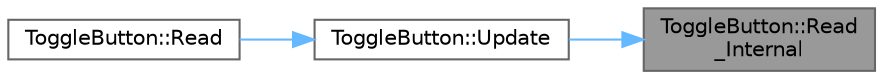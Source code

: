 digraph "ToggleButton::Read_Internal"
{
 // LATEX_PDF_SIZE
  bgcolor="transparent";
  edge [fontname=Helvetica,fontsize=10,labelfontname=Helvetica,labelfontsize=10];
  node [fontname=Helvetica,fontsize=10,shape=box,height=0.2,width=0.4];
  rankdir="RL";
  Node1 [id="Node000001",label="ToggleButton::Read\l_Internal",height=0.2,width=0.4,color="gray40", fillcolor="grey60", style="filled", fontcolor="black",tooltip=" "];
  Node1 -> Node2 [id="edge1_Node000001_Node000002",dir="back",color="steelblue1",style="solid",tooltip=" "];
  Node2 [id="Node000002",label="ToggleButton::Update",height=0.2,width=0.4,color="grey40", fillcolor="white", style="filled",URL="$d8/ddd/class_toggle_button_ae1977ade86af1a8cd8c2a2dec156ef5c.html#ae1977ade86af1a8cd8c2a2dec156ef5c",tooltip=" "];
  Node2 -> Node3 [id="edge2_Node000002_Node000003",dir="back",color="steelblue1",style="solid",tooltip=" "];
  Node3 [id="Node000003",label="ToggleButton::Read",height=0.2,width=0.4,color="grey40", fillcolor="white", style="filled",URL="$d8/ddd/class_toggle_button_ad4bd7a41c9910536af48054e50786deb.html#ad4bd7a41c9910536af48054e50786deb",tooltip=" "];
}
